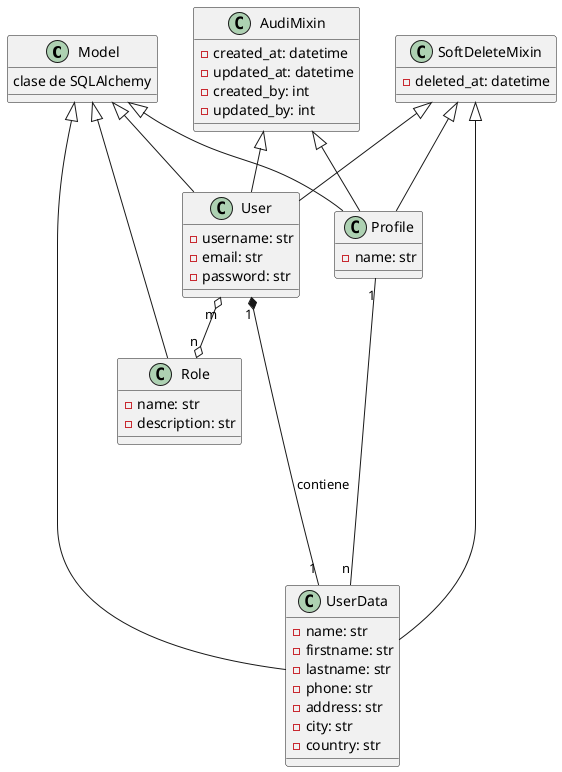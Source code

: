 @startuml Diagram de Clases
class Model {
 clase de SQLAlchemy
}

class User {
    - username: str
    - email: str
    - password: str
}

class UserData{
    - name: str
    - firstname: str
    - lastname: str
    - phone: str
    - address: str
    - city: str
    - country: str
}

class Profile{
    - name: str
}

class Role {
    - name: str
    - description: str
}

class AudiMixin{
    - created_at: datetime
    - updated_at: datetime
    - created_by: int
    - updated_by: int
}

class SoftDeleteMixin {
    - deleted_at: datetime

}

Model <|-- User
SoftDeleteMixin <|-- User
AudiMixin <|-- User
Model <|-- Role
Model <|-- UserData
SoftDeleteMixin <|-- UserData
Model <|-- Profile
SoftDeleteMixin <|-- Profile
AudiMixin <|-- Profile

User "1" *--- "1" UserData : contiene
Profile "1" ---- "n" UserData
User "m" o--o "n" Role
@enduml